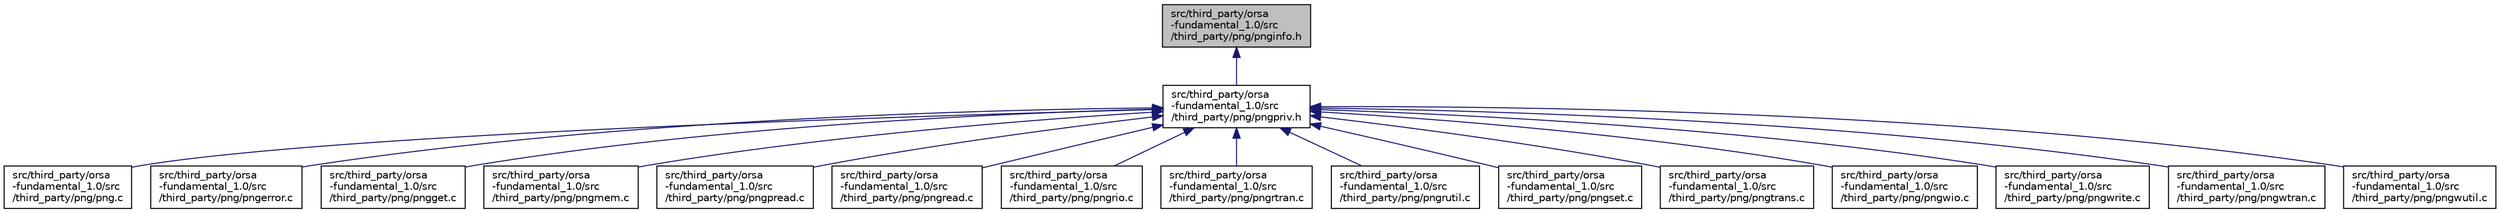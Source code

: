 digraph "src/third_party/orsa-fundamental_1.0/src/third_party/png/pnginfo.h"
{
  edge [fontname="Helvetica",fontsize="10",labelfontname="Helvetica",labelfontsize="10"];
  node [fontname="Helvetica",fontsize="10",shape=record];
  Node1 [label="src/third_party/orsa\l-fundamental_1.0/src\l/third_party/png/pnginfo.h",height=0.2,width=0.4,color="black", fillcolor="grey75", style="filled", fontcolor="black"];
  Node1 -> Node2 [dir="back",color="midnightblue",fontsize="10",style="solid"];
  Node2 [label="src/third_party/orsa\l-fundamental_1.0/src\l/third_party/png/pngpriv.h",height=0.2,width=0.4,color="black", fillcolor="white", style="filled",URL="$pngpriv_8h.html"];
  Node2 -> Node3 [dir="back",color="midnightblue",fontsize="10",style="solid"];
  Node3 [label="src/third_party/orsa\l-fundamental_1.0/src\l/third_party/png/png.c",height=0.2,width=0.4,color="black", fillcolor="white", style="filled",URL="$png_8c.html"];
  Node2 -> Node4 [dir="back",color="midnightblue",fontsize="10",style="solid"];
  Node4 [label="src/third_party/orsa\l-fundamental_1.0/src\l/third_party/png/pngerror.c",height=0.2,width=0.4,color="black", fillcolor="white", style="filled",URL="$pngerror_8c.html"];
  Node2 -> Node5 [dir="back",color="midnightblue",fontsize="10",style="solid"];
  Node5 [label="src/third_party/orsa\l-fundamental_1.0/src\l/third_party/png/pngget.c",height=0.2,width=0.4,color="black", fillcolor="white", style="filled",URL="$pngget_8c.html"];
  Node2 -> Node6 [dir="back",color="midnightblue",fontsize="10",style="solid"];
  Node6 [label="src/third_party/orsa\l-fundamental_1.0/src\l/third_party/png/pngmem.c",height=0.2,width=0.4,color="black", fillcolor="white", style="filled",URL="$pngmem_8c.html"];
  Node2 -> Node7 [dir="back",color="midnightblue",fontsize="10",style="solid"];
  Node7 [label="src/third_party/orsa\l-fundamental_1.0/src\l/third_party/png/pngpread.c",height=0.2,width=0.4,color="black", fillcolor="white", style="filled",URL="$pngpread_8c.html"];
  Node2 -> Node8 [dir="back",color="midnightblue",fontsize="10",style="solid"];
  Node8 [label="src/third_party/orsa\l-fundamental_1.0/src\l/third_party/png/pngread.c",height=0.2,width=0.4,color="black", fillcolor="white", style="filled",URL="$pngread_8c.html"];
  Node2 -> Node9 [dir="back",color="midnightblue",fontsize="10",style="solid"];
  Node9 [label="src/third_party/orsa\l-fundamental_1.0/src\l/third_party/png/pngrio.c",height=0.2,width=0.4,color="black", fillcolor="white", style="filled",URL="$pngrio_8c.html"];
  Node2 -> Node10 [dir="back",color="midnightblue",fontsize="10",style="solid"];
  Node10 [label="src/third_party/orsa\l-fundamental_1.0/src\l/third_party/png/pngrtran.c",height=0.2,width=0.4,color="black", fillcolor="white", style="filled",URL="$pngrtran_8c.html"];
  Node2 -> Node11 [dir="back",color="midnightblue",fontsize="10",style="solid"];
  Node11 [label="src/third_party/orsa\l-fundamental_1.0/src\l/third_party/png/pngrutil.c",height=0.2,width=0.4,color="black", fillcolor="white", style="filled",URL="$pngrutil_8c.html"];
  Node2 -> Node12 [dir="back",color="midnightblue",fontsize="10",style="solid"];
  Node12 [label="src/third_party/orsa\l-fundamental_1.0/src\l/third_party/png/pngset.c",height=0.2,width=0.4,color="black", fillcolor="white", style="filled",URL="$pngset_8c.html"];
  Node2 -> Node13 [dir="back",color="midnightblue",fontsize="10",style="solid"];
  Node13 [label="src/third_party/orsa\l-fundamental_1.0/src\l/third_party/png/pngtrans.c",height=0.2,width=0.4,color="black", fillcolor="white", style="filled",URL="$pngtrans_8c.html"];
  Node2 -> Node14 [dir="back",color="midnightblue",fontsize="10",style="solid"];
  Node14 [label="src/third_party/orsa\l-fundamental_1.0/src\l/third_party/png/pngwio.c",height=0.2,width=0.4,color="black", fillcolor="white", style="filled",URL="$pngwio_8c.html"];
  Node2 -> Node15 [dir="back",color="midnightblue",fontsize="10",style="solid"];
  Node15 [label="src/third_party/orsa\l-fundamental_1.0/src\l/third_party/png/pngwrite.c",height=0.2,width=0.4,color="black", fillcolor="white", style="filled",URL="$pngwrite_8c.html"];
  Node2 -> Node16 [dir="back",color="midnightblue",fontsize="10",style="solid"];
  Node16 [label="src/third_party/orsa\l-fundamental_1.0/src\l/third_party/png/pngwtran.c",height=0.2,width=0.4,color="black", fillcolor="white", style="filled",URL="$pngwtran_8c.html"];
  Node2 -> Node17 [dir="back",color="midnightblue",fontsize="10",style="solid"];
  Node17 [label="src/third_party/orsa\l-fundamental_1.0/src\l/third_party/png/pngwutil.c",height=0.2,width=0.4,color="black", fillcolor="white", style="filled",URL="$pngwutil_8c.html"];
}
